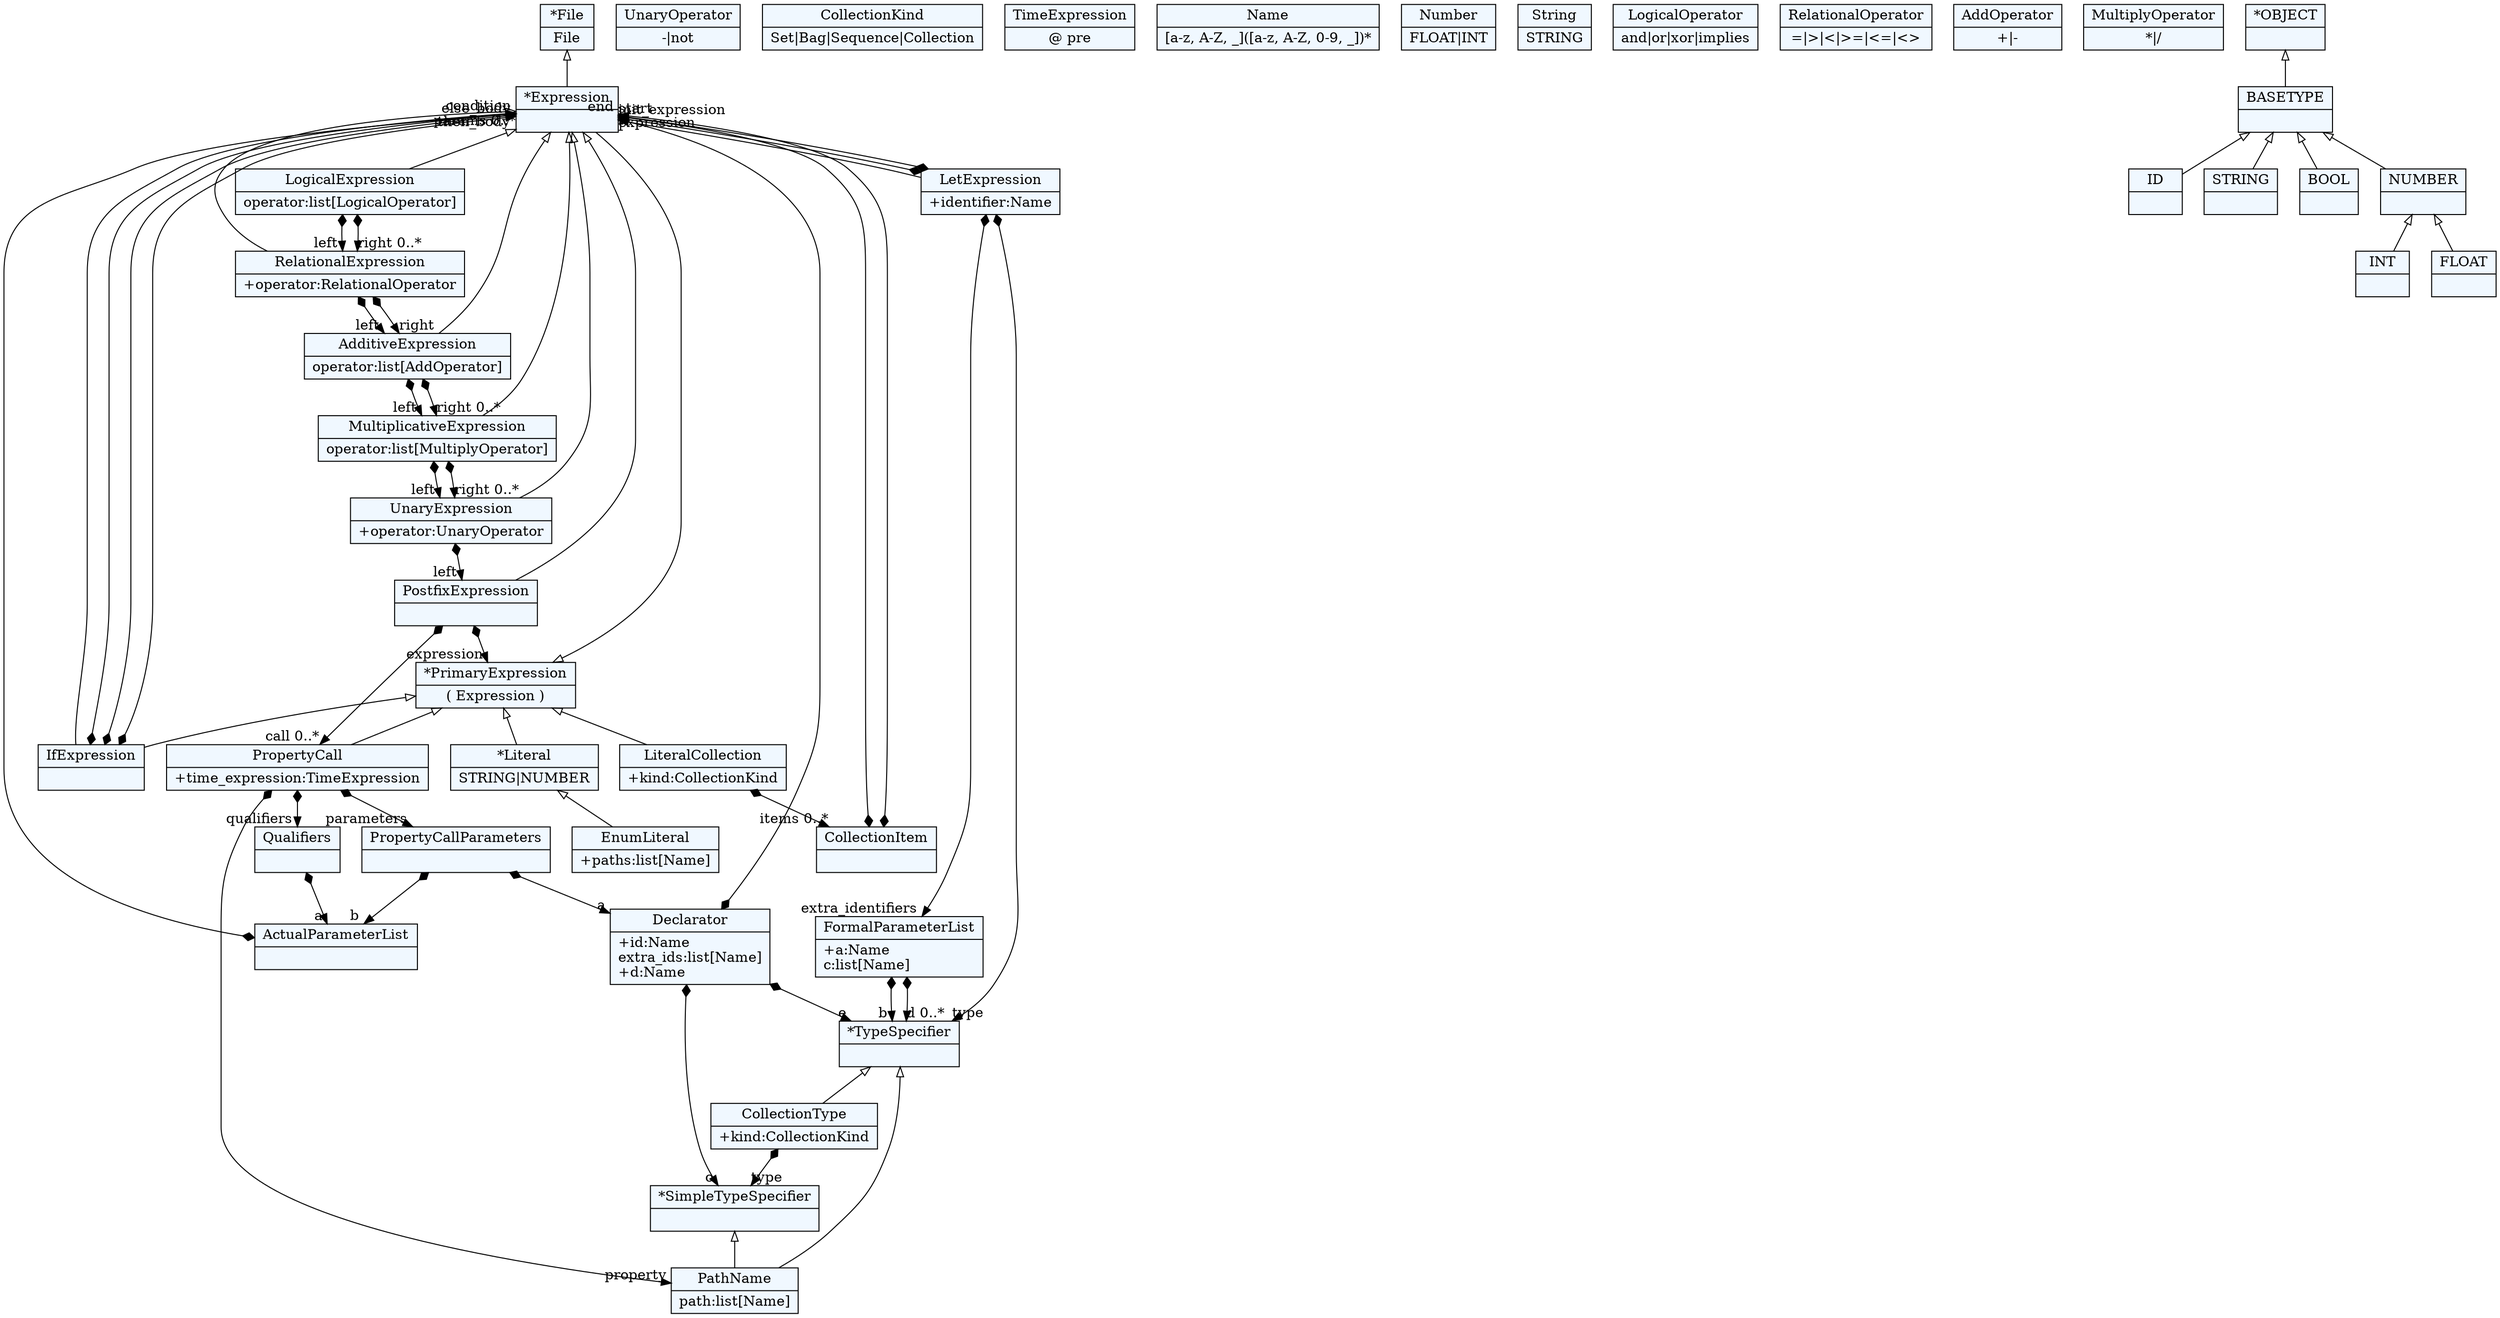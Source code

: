 
    digraph xtext {
    fontname = "Bitstream Vera Sans"
    fontsize = 8
    node[
        shape=record,
        style=filled,
        fillcolor=aliceblue
    ]
    nodesep = 0.3
    edge[dir=black,arrowtail=empty]


35711808[ label="{*File|File}"]
35711808 -> 35748672 [dir=back]

35748672[ label="{*Expression|}"]
35748672 -> 38182960 [dir=back]
35748672 -> 38183432 [dir=back]
35748672 -> 38225336 [dir=back]
35748672 -> 38223920 [dir=back]
35748672 -> 38184848 [dir=back]
35748672 -> 38186264 [dir=back]
35748672 -> 38220768 [dir=back]
35748672 -> 38222184 [dir=back]

38183432 -> 38353728[arrowtail=diamond, dir=both, headlabel="extra_identifiers "]
38183432 -> 38263616[arrowtail=diamond, dir=both, headlabel="type "]
38183432 -> 35748672[arrowtail=diamond, dir=both, headlabel="init_expression "]
38183432 -> 35748672[arrowtail=diamond, dir=both, headlabel="expression "]
38183432[ label="{LetExpression|+identifier:Name\l}"]

38182960 -> 35748672[arrowtail=diamond, dir=both, headlabel="condition "]
38182960 -> 35748672[arrowtail=diamond, dir=both, headlabel="then_body "]
38182960 -> 35748672[arrowtail=diamond, dir=both, headlabel="else_body "]
38182960[ label="{IfExpression|}"]

38184848 -> 38186264[arrowtail=diamond, dir=both, headlabel="left "]
38184848 -> 38186264[arrowtail=diamond, dir=both, headlabel="right 0..*"]
38184848[ label="{LogicalExpression|operator:list[LogicalOperator]\l}"]

38186264 -> 38220768[arrowtail=diamond, dir=both, headlabel="left "]
38186264 -> 38220768[arrowtail=diamond, dir=both, headlabel="right "]
38186264[ label="{RelationalExpression|+operator:RelationalOperator\l}"]

38220768 -> 38222184[arrowtail=diamond, dir=both, headlabel="left "]
38220768 -> 38222184[arrowtail=diamond, dir=both, headlabel="right 0..*"]
38220768[ label="{AdditiveExpression|operator:list[AddOperator]\l}"]

38222184 -> 38223920[arrowtail=diamond, dir=both, headlabel="left "]
38222184 -> 38223920[arrowtail=diamond, dir=both, headlabel="right 0..*"]
38222184[ label="{MultiplicativeExpression|operator:list[MultiplyOperator]\l}"]

38223920 -> 38225336[arrowtail=diamond, dir=both, headlabel="left "]
38223920[ label="{UnaryExpression|+operator:UnaryOperator\l}"]

38225336 -> 38226752[arrowtail=diamond, dir=both, headlabel="expression "]
38225336 -> 38245816[arrowtail=diamond, dir=both, headlabel="call 0..*"]
38225336[ label="{PostfixExpression|}"]

38226752[ label="{*PrimaryExpression|( Expression )}"]
38226752 -> 38246288 [dir=back]
38226752 -> 38286304 [dir=back]
38226752 -> 38245816 [dir=back]
38226752 -> 35748672 [dir=back]
38226752 -> 38182960 [dir=back]

38352312[ label="{UnaryOperator|-\|not}"]

38246288 -> 38185792[arrowtail=diamond, dir=both, headlabel="items 0..*"]
38246288[ label="{LiteralCollection|+kind:CollectionKind\l}"]

38305048[ label="{CollectionKind|Set\|Bag\|Sequence\|Collection}"]

38185792 -> 35748672[arrowtail=diamond, dir=both, headlabel="start "]
38185792 -> 35748672[arrowtail=diamond, dir=both, headlabel="end "]
38185792[ label="{CollectionItem|}"]

38245816 -> 38261256[arrowtail=diamond, dir=both, headlabel="property "]
38245816 -> 38247232[arrowtail=diamond, dir=both, headlabel="qualifiers "]
38245816 -> 38302688[arrowtail=diamond, dir=both, headlabel="parameters "]
38245816[ label="{PropertyCall|+time_expression:TimeExpression\l}"]

38247232 -> 38264088[arrowtail=diamond, dir=both, headlabel="a "]
38247232[ label="{Qualifiers|}"]

38261256[ label="{PathName|path:list[Name]\l}"]

38262672[ label="{TimeExpression|@ pre}"]

38264088 -> 35748672[arrowtail=diamond, dir=both, headlabel="params 0..*"]
38264088[ label="{ActualParameterList|}"]

38286304[ label="{*Literal|STRING\|NUMBER}"]
38286304 -> 38287720 [dir=back]

38287720[ label="{EnumLiteral|+paths:list[Name]\l}"]

38297648[ label="{Name|[a-z, A-Z, _]([a-z, A-Z, 0-9, _])*}"]

38299536[ label="{Number|FLOAT\|INT}"]

38300952[ label="{String|STRING}"]

38302688 -> 38304104[arrowtail=diamond, dir=both, headlabel="a "]
38302688 -> 38264088[arrowtail=diamond, dir=both, headlabel="b "]
38302688[ label="{PropertyCallParameters|}"]

38304104 -> 38288664[arrowtail=diamond, dir=both, headlabel="c "]
38304104 -> 38263616[arrowtail=diamond, dir=both, headlabel="e "]
38304104 -> 35748672[arrowtail=diamond, dir=both, headlabel="f "]
38304104[ label="{Declarator|+id:Name\lextra_ids:list[Name]\l+d:Name\l}"]

38288664[ label="{*SimpleTypeSpecifier|}"]
38288664 -> 38261256 [dir=back]

38263616[ label="{*TypeSpecifier|}"]
38263616 -> 38261256 [dir=back]
38263616 -> 38246760 [dir=back]

38246760 -> 38288664[arrowtail=diamond, dir=both, headlabel="type "]
38246760[ label="{CollectionType|+kind:CollectionKind\l}"]

38224864[ label="{LogicalOperator|and\|or\|xor\|implies}"]

38339552[ label="{RelationalOperator|=\|\>\|\<\|\>=\|\<=\|\<\>}"]

38340968[ label="{AddOperator|+\|-}"]

38350896[ label="{MultiplyOperator|*\|/}"]

38353728 -> 38263616[arrowtail=diamond, dir=both, headlabel="b "]
38353728 -> 38263616[arrowtail=diamond, dir=both, headlabel="d 0..*"]
38353728[ label="{FormalParameterList|+a:Name\lc:list[Name]\l}"]

35694008[ label="{ID|}"]

35695424[ label="{STRING|}"]

35709448[ label="{BOOL|}"]

35693536[ label="{INT|}"]

35710864[ label="{FLOAT|}"]

35712280[ label="{NUMBER|}"]
35712280 -> 35710864 [dir=back]
35712280 -> 35693536 [dir=back]

35718112[ label="{BASETYPE|}"]
35718112 -> 35712280 [dir=back]
35718112 -> 35709448 [dir=back]
35718112 -> 35694008 [dir=back]
35718112 -> 35695424 [dir=back]

35719528[ label="{*OBJECT|}"]
35719528 -> 35718112 [dir=back]


}

